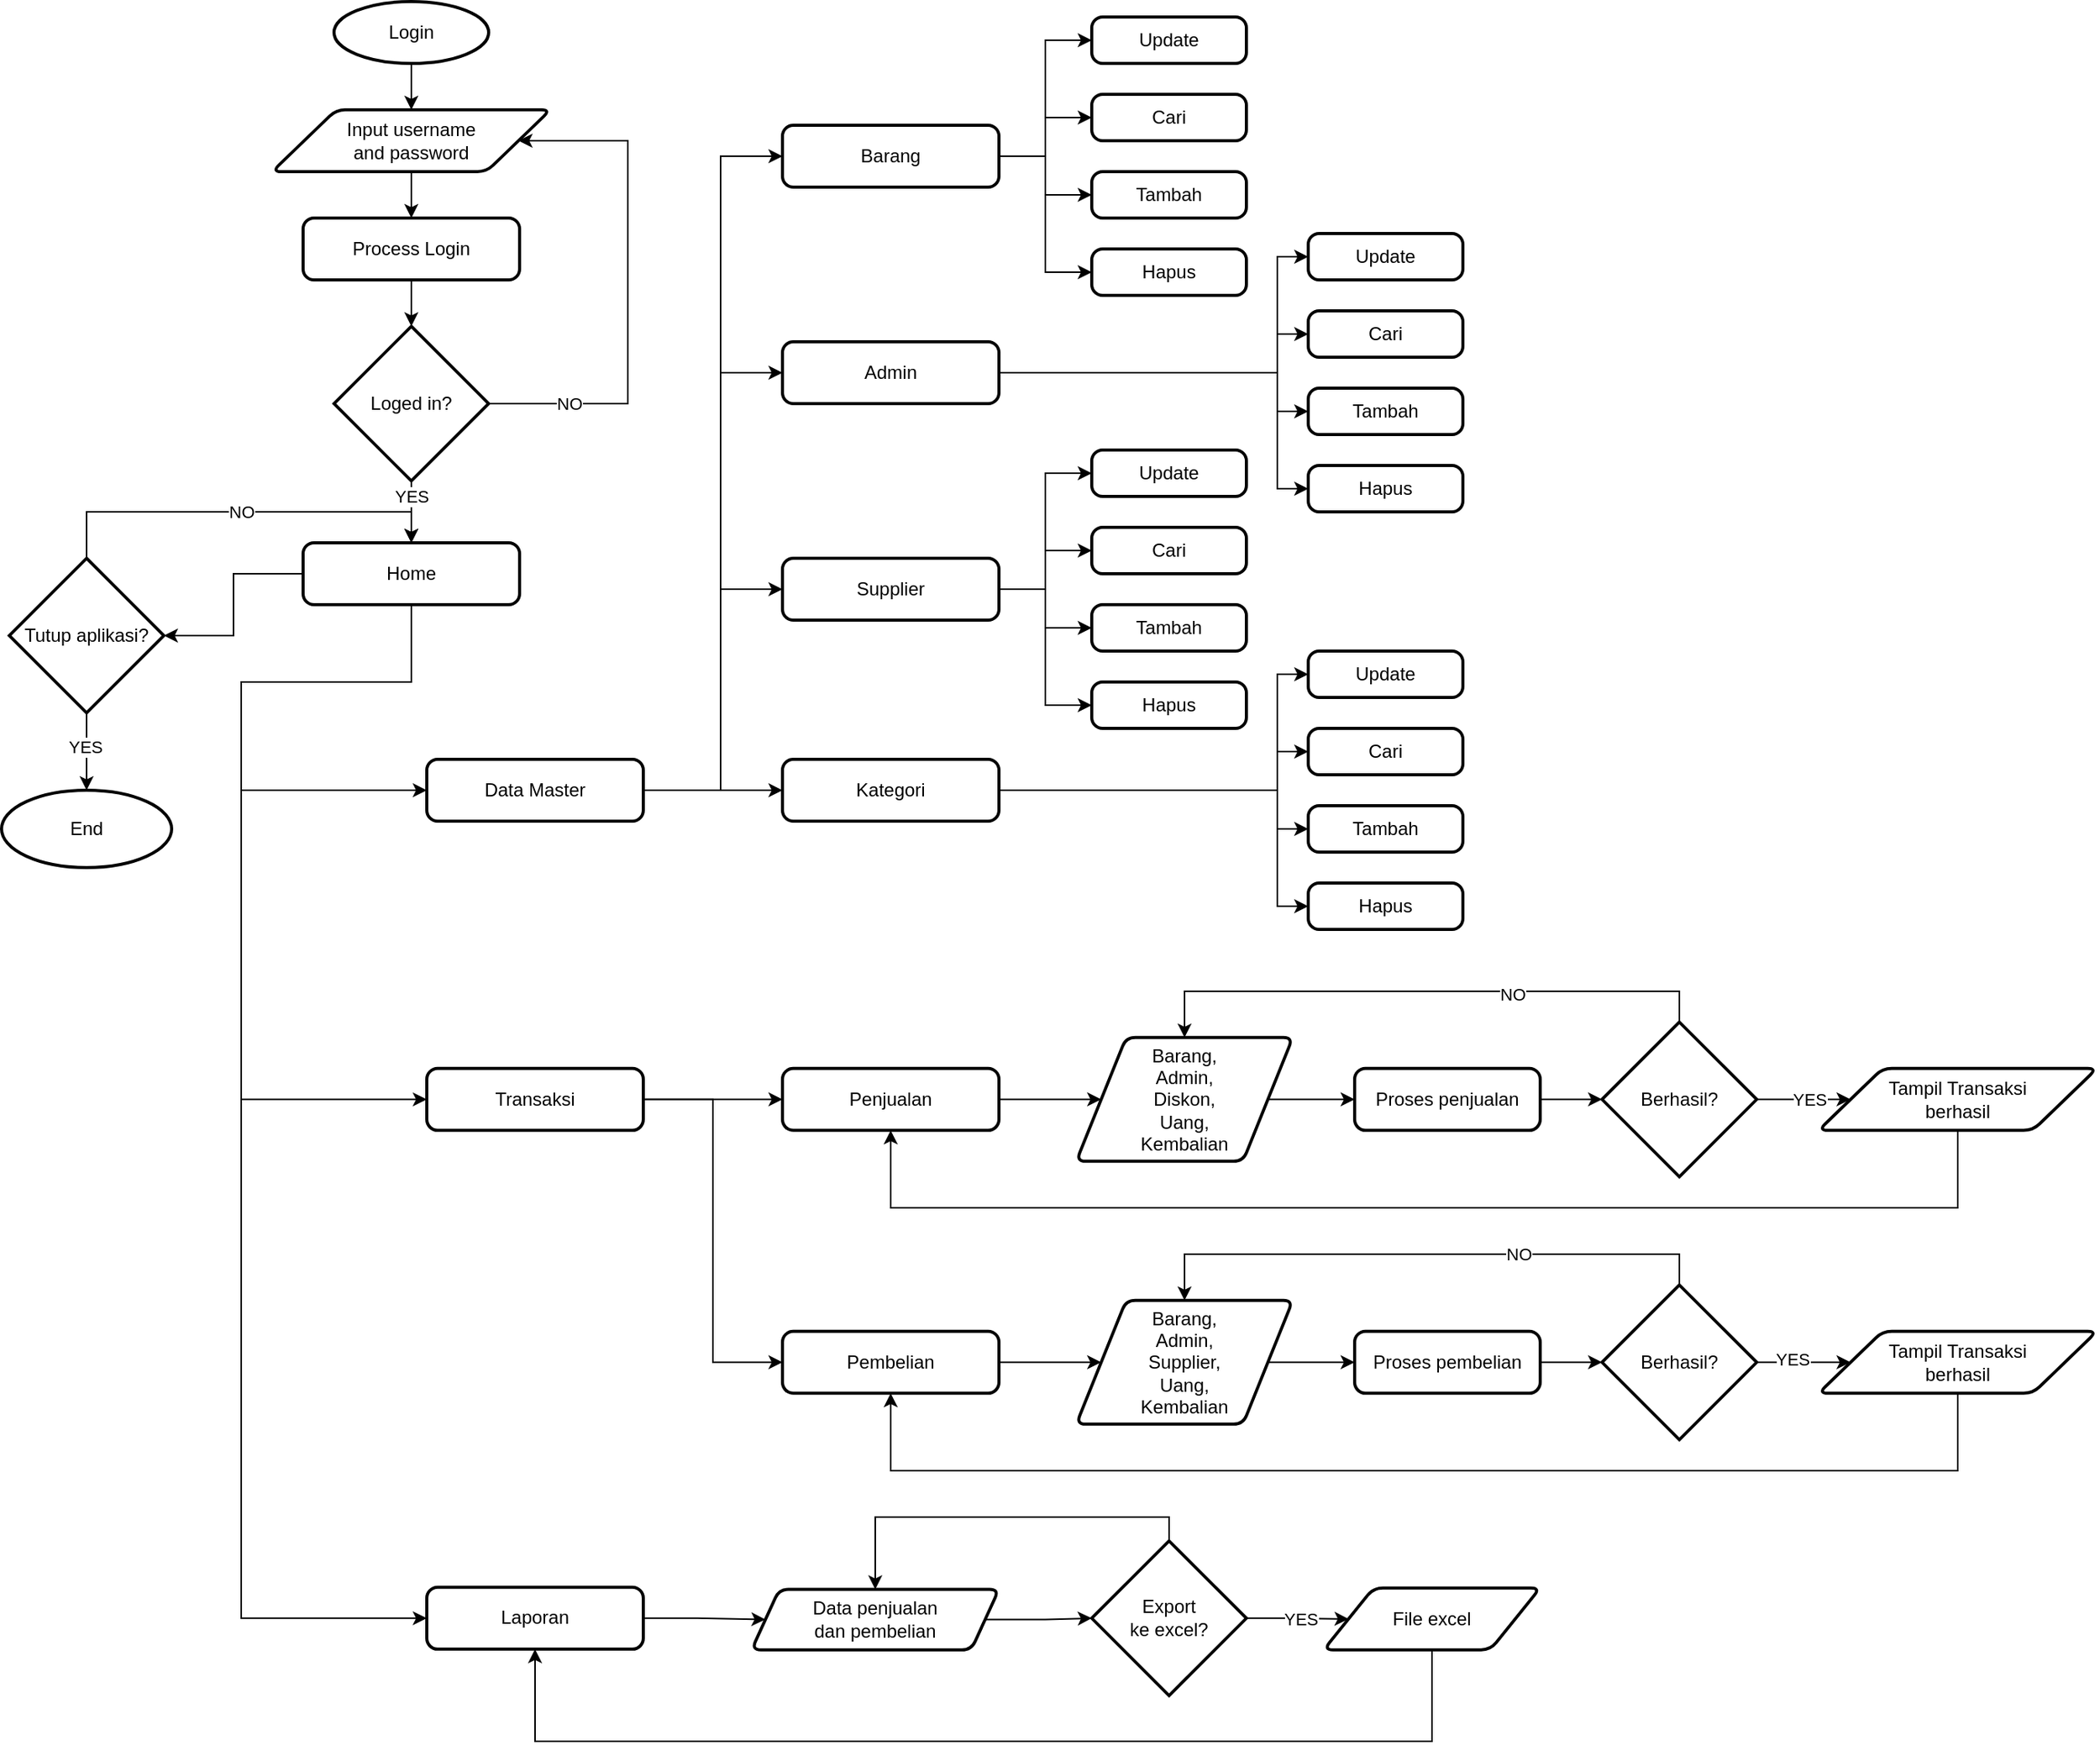 <mxfile version="22.1.5" type="device">
  <diagram id="C5RBs43oDa-KdzZeNtuy" name="Page-1">
    <mxGraphModel dx="2357" dy="2572" grid="1" gridSize="10" guides="1" tooltips="1" connect="1" arrows="1" fold="1" page="1" pageScale="1" pageWidth="827" pageHeight="1169" math="0" shadow="0">
      <root>
        <mxCell id="WIyWlLk6GJQsqaUBKTNV-0" />
        <mxCell id="WIyWlLk6GJQsqaUBKTNV-1" parent="WIyWlLk6GJQsqaUBKTNV-0" />
        <mxCell id="DdDS3Cy3GLkIC6dD06Kg-11" value="" style="edgeStyle=orthogonalEdgeStyle;rounded=0;orthogonalLoop=1;jettySize=auto;html=1;" edge="1" parent="WIyWlLk6GJQsqaUBKTNV-1" source="DdDS3Cy3GLkIC6dD06Kg-0" target="DdDS3Cy3GLkIC6dD06Kg-9">
          <mxGeometry relative="1" as="geometry" />
        </mxCell>
        <mxCell id="DdDS3Cy3GLkIC6dD06Kg-0" value="Login" style="strokeWidth=2;html=1;shape=mxgraph.flowchart.start_1;whiteSpace=wrap;" vertex="1" parent="WIyWlLk6GJQsqaUBKTNV-1">
          <mxGeometry x="290" y="-460" width="100" height="40" as="geometry" />
        </mxCell>
        <mxCell id="DdDS3Cy3GLkIC6dD06Kg-10" style="edgeStyle=orthogonalEdgeStyle;rounded=0;orthogonalLoop=1;jettySize=auto;html=1;" edge="1" parent="WIyWlLk6GJQsqaUBKTNV-1" source="DdDS3Cy3GLkIC6dD06Kg-1" target="DdDS3Cy3GLkIC6dD06Kg-9">
          <mxGeometry relative="1" as="geometry">
            <Array as="points">
              <mxPoint x="480" y="-200" />
              <mxPoint x="480" y="-370" />
            </Array>
          </mxGeometry>
        </mxCell>
        <mxCell id="DdDS3Cy3GLkIC6dD06Kg-14" value="NO" style="edgeLabel;html=1;align=center;verticalAlign=middle;resizable=0;points=[];" vertex="1" connectable="0" parent="DdDS3Cy3GLkIC6dD06Kg-10">
          <mxGeometry x="-0.688" relative="1" as="geometry">
            <mxPoint as="offset" />
          </mxGeometry>
        </mxCell>
        <mxCell id="DdDS3Cy3GLkIC6dD06Kg-16" value="" style="edgeStyle=orthogonalEdgeStyle;rounded=0;orthogonalLoop=1;jettySize=auto;html=1;" edge="1" parent="WIyWlLk6GJQsqaUBKTNV-1" source="DdDS3Cy3GLkIC6dD06Kg-1" target="DdDS3Cy3GLkIC6dD06Kg-15">
          <mxGeometry relative="1" as="geometry" />
        </mxCell>
        <mxCell id="DdDS3Cy3GLkIC6dD06Kg-17" value="YES" style="edgeLabel;html=1;align=center;verticalAlign=middle;resizable=0;points=[];" vertex="1" connectable="0" parent="DdDS3Cy3GLkIC6dD06Kg-16">
          <mxGeometry x="-0.738" y="-2" relative="1" as="geometry">
            <mxPoint x="2" y="5" as="offset" />
          </mxGeometry>
        </mxCell>
        <mxCell id="DdDS3Cy3GLkIC6dD06Kg-1" value="Loged in?" style="strokeWidth=2;html=1;shape=mxgraph.flowchart.decision;whiteSpace=wrap;" vertex="1" parent="WIyWlLk6GJQsqaUBKTNV-1">
          <mxGeometry x="290" y="-250" width="100" height="100" as="geometry" />
        </mxCell>
        <mxCell id="DdDS3Cy3GLkIC6dD06Kg-13" value="" style="edgeStyle=orthogonalEdgeStyle;rounded=0;orthogonalLoop=1;jettySize=auto;html=1;" edge="1" parent="WIyWlLk6GJQsqaUBKTNV-1" source="DdDS3Cy3GLkIC6dD06Kg-8" target="DdDS3Cy3GLkIC6dD06Kg-1">
          <mxGeometry relative="1" as="geometry" />
        </mxCell>
        <mxCell id="DdDS3Cy3GLkIC6dD06Kg-8" value="Process Login" style="rounded=1;whiteSpace=wrap;html=1;absoluteArcSize=1;arcSize=14;strokeWidth=2;" vertex="1" parent="WIyWlLk6GJQsqaUBKTNV-1">
          <mxGeometry x="270" y="-320" width="140" height="40" as="geometry" />
        </mxCell>
        <mxCell id="DdDS3Cy3GLkIC6dD06Kg-12" value="" style="edgeStyle=orthogonalEdgeStyle;rounded=0;orthogonalLoop=1;jettySize=auto;html=1;" edge="1" parent="WIyWlLk6GJQsqaUBKTNV-1" source="DdDS3Cy3GLkIC6dD06Kg-9" target="DdDS3Cy3GLkIC6dD06Kg-8">
          <mxGeometry relative="1" as="geometry" />
        </mxCell>
        <mxCell id="DdDS3Cy3GLkIC6dD06Kg-9" value="Input username &lt;br&gt;and password" style="shape=parallelogram;html=1;strokeWidth=2;perimeter=parallelogramPerimeter;whiteSpace=wrap;rounded=1;arcSize=12;size=0.23;" vertex="1" parent="WIyWlLk6GJQsqaUBKTNV-1">
          <mxGeometry x="250" y="-390" width="180" height="40" as="geometry" />
        </mxCell>
        <mxCell id="DdDS3Cy3GLkIC6dD06Kg-21" style="edgeStyle=orthogonalEdgeStyle;rounded=0;orthogonalLoop=1;jettySize=auto;html=1;entryX=0;entryY=0.5;entryDx=0;entryDy=0;" edge="1" parent="WIyWlLk6GJQsqaUBKTNV-1" source="DdDS3Cy3GLkIC6dD06Kg-15" target="DdDS3Cy3GLkIC6dD06Kg-18">
          <mxGeometry relative="1" as="geometry">
            <Array as="points">
              <mxPoint x="340" y="-20" />
              <mxPoint x="230" y="-20" />
              <mxPoint x="230" y="50" />
            </Array>
          </mxGeometry>
        </mxCell>
        <mxCell id="DdDS3Cy3GLkIC6dD06Kg-22" style="edgeStyle=orthogonalEdgeStyle;rounded=0;orthogonalLoop=1;jettySize=auto;html=1;entryX=0;entryY=0.5;entryDx=0;entryDy=0;" edge="1" parent="WIyWlLk6GJQsqaUBKTNV-1" source="DdDS3Cy3GLkIC6dD06Kg-15" target="DdDS3Cy3GLkIC6dD06Kg-19">
          <mxGeometry relative="1" as="geometry">
            <Array as="points">
              <mxPoint x="340" y="-20" />
              <mxPoint x="230" y="-20" />
              <mxPoint x="230" y="250" />
            </Array>
          </mxGeometry>
        </mxCell>
        <mxCell id="DdDS3Cy3GLkIC6dD06Kg-23" style="edgeStyle=orthogonalEdgeStyle;rounded=0;orthogonalLoop=1;jettySize=auto;html=1;entryX=0;entryY=0.5;entryDx=0;entryDy=0;" edge="1" parent="WIyWlLk6GJQsqaUBKTNV-1" source="DdDS3Cy3GLkIC6dD06Kg-15" target="DdDS3Cy3GLkIC6dD06Kg-20">
          <mxGeometry relative="1" as="geometry">
            <Array as="points">
              <mxPoint x="340" y="-20" />
              <mxPoint x="230" y="-20" />
              <mxPoint x="230" y="585" />
            </Array>
          </mxGeometry>
        </mxCell>
        <mxCell id="DdDS3Cy3GLkIC6dD06Kg-138" value="" style="edgeStyle=orthogonalEdgeStyle;rounded=0;orthogonalLoop=1;jettySize=auto;html=1;" edge="1" parent="WIyWlLk6GJQsqaUBKTNV-1" source="DdDS3Cy3GLkIC6dD06Kg-15" target="DdDS3Cy3GLkIC6dD06Kg-137">
          <mxGeometry relative="1" as="geometry" />
        </mxCell>
        <mxCell id="DdDS3Cy3GLkIC6dD06Kg-15" value="Home" style="rounded=1;whiteSpace=wrap;html=1;absoluteArcSize=1;arcSize=14;strokeWidth=2;" vertex="1" parent="WIyWlLk6GJQsqaUBKTNV-1">
          <mxGeometry x="270" y="-110" width="140" height="40" as="geometry" />
        </mxCell>
        <mxCell id="DdDS3Cy3GLkIC6dD06Kg-25" style="edgeStyle=orthogonalEdgeStyle;rounded=0;orthogonalLoop=1;jettySize=auto;html=1;entryX=0;entryY=0.5;entryDx=0;entryDy=0;" edge="1" parent="WIyWlLk6GJQsqaUBKTNV-1" source="DdDS3Cy3GLkIC6dD06Kg-18" target="DdDS3Cy3GLkIC6dD06Kg-24">
          <mxGeometry relative="1" as="geometry">
            <Array as="points">
              <mxPoint x="540" y="50" />
              <mxPoint x="540" y="-360" />
            </Array>
          </mxGeometry>
        </mxCell>
        <mxCell id="DdDS3Cy3GLkIC6dD06Kg-32" style="edgeStyle=orthogonalEdgeStyle;rounded=0;orthogonalLoop=1;jettySize=auto;html=1;entryX=0;entryY=0.5;entryDx=0;entryDy=0;" edge="1" parent="WIyWlLk6GJQsqaUBKTNV-1" source="DdDS3Cy3GLkIC6dD06Kg-18" target="DdDS3Cy3GLkIC6dD06Kg-28">
          <mxGeometry relative="1" as="geometry">
            <Array as="points">
              <mxPoint x="540" y="50" />
              <mxPoint x="540" y="50" />
            </Array>
          </mxGeometry>
        </mxCell>
        <mxCell id="DdDS3Cy3GLkIC6dD06Kg-34" style="edgeStyle=orthogonalEdgeStyle;rounded=0;orthogonalLoop=1;jettySize=auto;html=1;entryX=0;entryY=0.5;entryDx=0;entryDy=0;" edge="1" parent="WIyWlLk6GJQsqaUBKTNV-1" source="DdDS3Cy3GLkIC6dD06Kg-18" target="DdDS3Cy3GLkIC6dD06Kg-27">
          <mxGeometry relative="1" as="geometry">
            <Array as="points">
              <mxPoint x="540" y="50" />
              <mxPoint x="540" y="-80" />
            </Array>
          </mxGeometry>
        </mxCell>
        <mxCell id="DdDS3Cy3GLkIC6dD06Kg-35" style="edgeStyle=orthogonalEdgeStyle;rounded=0;orthogonalLoop=1;jettySize=auto;html=1;entryX=0;entryY=0.5;entryDx=0;entryDy=0;" edge="1" parent="WIyWlLk6GJQsqaUBKTNV-1" source="DdDS3Cy3GLkIC6dD06Kg-18" target="DdDS3Cy3GLkIC6dD06Kg-26">
          <mxGeometry relative="1" as="geometry">
            <Array as="points">
              <mxPoint x="540" y="50" />
              <mxPoint x="540" y="-220" />
            </Array>
          </mxGeometry>
        </mxCell>
        <mxCell id="DdDS3Cy3GLkIC6dD06Kg-18" value="Data Master" style="rounded=1;whiteSpace=wrap;html=1;absoluteArcSize=1;arcSize=14;strokeWidth=2;" vertex="1" parent="WIyWlLk6GJQsqaUBKTNV-1">
          <mxGeometry x="350" y="30" width="140" height="40" as="geometry" />
        </mxCell>
        <mxCell id="DdDS3Cy3GLkIC6dD06Kg-71" value="" style="edgeStyle=orthogonalEdgeStyle;rounded=0;orthogonalLoop=1;jettySize=auto;html=1;" edge="1" parent="WIyWlLk6GJQsqaUBKTNV-1" source="DdDS3Cy3GLkIC6dD06Kg-19" target="DdDS3Cy3GLkIC6dD06Kg-70">
          <mxGeometry relative="1" as="geometry" />
        </mxCell>
        <mxCell id="DdDS3Cy3GLkIC6dD06Kg-95" style="edgeStyle=orthogonalEdgeStyle;rounded=0;orthogonalLoop=1;jettySize=auto;html=1;entryX=0;entryY=0.5;entryDx=0;entryDy=0;" edge="1" parent="WIyWlLk6GJQsqaUBKTNV-1" source="DdDS3Cy3GLkIC6dD06Kg-19" target="DdDS3Cy3GLkIC6dD06Kg-73">
          <mxGeometry relative="1" as="geometry" />
        </mxCell>
        <mxCell id="DdDS3Cy3GLkIC6dD06Kg-19" value="Transaksi" style="rounded=1;whiteSpace=wrap;html=1;absoluteArcSize=1;arcSize=14;strokeWidth=2;" vertex="1" parent="WIyWlLk6GJQsqaUBKTNV-1">
          <mxGeometry x="350" y="229.93" width="140" height="40" as="geometry" />
        </mxCell>
        <mxCell id="DdDS3Cy3GLkIC6dD06Kg-20" value="Laporan" style="rounded=1;whiteSpace=wrap;html=1;absoluteArcSize=1;arcSize=14;strokeWidth=2;" vertex="1" parent="WIyWlLk6GJQsqaUBKTNV-1">
          <mxGeometry x="350" y="565.43" width="140" height="40" as="geometry" />
        </mxCell>
        <mxCell id="DdDS3Cy3GLkIC6dD06Kg-41" style="edgeStyle=orthogonalEdgeStyle;rounded=0;orthogonalLoop=1;jettySize=auto;html=1;entryX=0;entryY=0.5;entryDx=0;entryDy=0;" edge="1" parent="WIyWlLk6GJQsqaUBKTNV-1" source="DdDS3Cy3GLkIC6dD06Kg-24" target="DdDS3Cy3GLkIC6dD06Kg-36">
          <mxGeometry relative="1" as="geometry" />
        </mxCell>
        <mxCell id="DdDS3Cy3GLkIC6dD06Kg-42" style="edgeStyle=orthogonalEdgeStyle;rounded=0;orthogonalLoop=1;jettySize=auto;html=1;entryX=0;entryY=0.5;entryDx=0;entryDy=0;" edge="1" parent="WIyWlLk6GJQsqaUBKTNV-1" source="DdDS3Cy3GLkIC6dD06Kg-24" target="DdDS3Cy3GLkIC6dD06Kg-38">
          <mxGeometry relative="1" as="geometry" />
        </mxCell>
        <mxCell id="DdDS3Cy3GLkIC6dD06Kg-43" style="edgeStyle=orthogonalEdgeStyle;rounded=0;orthogonalLoop=1;jettySize=auto;html=1;" edge="1" parent="WIyWlLk6GJQsqaUBKTNV-1" source="DdDS3Cy3GLkIC6dD06Kg-24" target="DdDS3Cy3GLkIC6dD06Kg-39">
          <mxGeometry relative="1" as="geometry" />
        </mxCell>
        <mxCell id="DdDS3Cy3GLkIC6dD06Kg-44" style="edgeStyle=orthogonalEdgeStyle;rounded=0;orthogonalLoop=1;jettySize=auto;html=1;entryX=0;entryY=0.5;entryDx=0;entryDy=0;" edge="1" parent="WIyWlLk6GJQsqaUBKTNV-1" source="DdDS3Cy3GLkIC6dD06Kg-24" target="DdDS3Cy3GLkIC6dD06Kg-40">
          <mxGeometry relative="1" as="geometry" />
        </mxCell>
        <mxCell id="DdDS3Cy3GLkIC6dD06Kg-24" value="Barang" style="rounded=1;whiteSpace=wrap;html=1;absoluteArcSize=1;arcSize=14;strokeWidth=2;" vertex="1" parent="WIyWlLk6GJQsqaUBKTNV-1">
          <mxGeometry x="580" y="-380" width="140" height="40" as="geometry" />
        </mxCell>
        <mxCell id="DdDS3Cy3GLkIC6dD06Kg-49" style="edgeStyle=orthogonalEdgeStyle;rounded=0;orthogonalLoop=1;jettySize=auto;html=1;entryX=0;entryY=0.5;entryDx=0;entryDy=0;" edge="1" parent="WIyWlLk6GJQsqaUBKTNV-1" source="DdDS3Cy3GLkIC6dD06Kg-26" target="DdDS3Cy3GLkIC6dD06Kg-45">
          <mxGeometry relative="1" as="geometry">
            <Array as="points">
              <mxPoint x="900" y="-220" />
              <mxPoint x="900" y="-295" />
            </Array>
          </mxGeometry>
        </mxCell>
        <mxCell id="DdDS3Cy3GLkIC6dD06Kg-50" style="edgeStyle=orthogonalEdgeStyle;rounded=0;orthogonalLoop=1;jettySize=auto;html=1;entryX=0;entryY=0.5;entryDx=0;entryDy=0;" edge="1" parent="WIyWlLk6GJQsqaUBKTNV-1" source="DdDS3Cy3GLkIC6dD06Kg-26" target="DdDS3Cy3GLkIC6dD06Kg-46">
          <mxGeometry relative="1" as="geometry">
            <Array as="points">
              <mxPoint x="900" y="-220" />
              <mxPoint x="900" y="-245" />
            </Array>
          </mxGeometry>
        </mxCell>
        <mxCell id="DdDS3Cy3GLkIC6dD06Kg-51" style="edgeStyle=orthogonalEdgeStyle;rounded=0;orthogonalLoop=1;jettySize=auto;html=1;" edge="1" parent="WIyWlLk6GJQsqaUBKTNV-1" source="DdDS3Cy3GLkIC6dD06Kg-26" target="DdDS3Cy3GLkIC6dD06Kg-47">
          <mxGeometry relative="1" as="geometry">
            <Array as="points">
              <mxPoint x="900" y="-220" />
              <mxPoint x="900" y="-195" />
            </Array>
          </mxGeometry>
        </mxCell>
        <mxCell id="DdDS3Cy3GLkIC6dD06Kg-52" style="edgeStyle=orthogonalEdgeStyle;rounded=0;orthogonalLoop=1;jettySize=auto;html=1;entryX=0;entryY=0.5;entryDx=0;entryDy=0;" edge="1" parent="WIyWlLk6GJQsqaUBKTNV-1" source="DdDS3Cy3GLkIC6dD06Kg-26" target="DdDS3Cy3GLkIC6dD06Kg-48">
          <mxGeometry relative="1" as="geometry">
            <Array as="points">
              <mxPoint x="900" y="-220" />
              <mxPoint x="900" y="-145" />
            </Array>
          </mxGeometry>
        </mxCell>
        <mxCell id="DdDS3Cy3GLkIC6dD06Kg-26" value="Admin" style="rounded=1;whiteSpace=wrap;html=1;absoluteArcSize=1;arcSize=14;strokeWidth=2;" vertex="1" parent="WIyWlLk6GJQsqaUBKTNV-1">
          <mxGeometry x="580" y="-240" width="140" height="40" as="geometry" />
        </mxCell>
        <mxCell id="DdDS3Cy3GLkIC6dD06Kg-66" style="edgeStyle=orthogonalEdgeStyle;rounded=0;orthogonalLoop=1;jettySize=auto;html=1;entryX=0;entryY=0.5;entryDx=0;entryDy=0;" edge="1" parent="WIyWlLk6GJQsqaUBKTNV-1" source="DdDS3Cy3GLkIC6dD06Kg-28" target="DdDS3Cy3GLkIC6dD06Kg-61">
          <mxGeometry relative="1" as="geometry">
            <Array as="points">
              <mxPoint x="900" y="50" />
              <mxPoint x="900" y="-25" />
            </Array>
          </mxGeometry>
        </mxCell>
        <mxCell id="DdDS3Cy3GLkIC6dD06Kg-67" style="edgeStyle=orthogonalEdgeStyle;rounded=0;orthogonalLoop=1;jettySize=auto;html=1;entryX=0;entryY=0.5;entryDx=0;entryDy=0;" edge="1" parent="WIyWlLk6GJQsqaUBKTNV-1" source="DdDS3Cy3GLkIC6dD06Kg-28" target="DdDS3Cy3GLkIC6dD06Kg-62">
          <mxGeometry relative="1" as="geometry">
            <Array as="points">
              <mxPoint x="900" y="50" />
              <mxPoint x="900" y="25" />
            </Array>
          </mxGeometry>
        </mxCell>
        <mxCell id="DdDS3Cy3GLkIC6dD06Kg-68" style="edgeStyle=orthogonalEdgeStyle;rounded=0;orthogonalLoop=1;jettySize=auto;html=1;" edge="1" parent="WIyWlLk6GJQsqaUBKTNV-1" source="DdDS3Cy3GLkIC6dD06Kg-28" target="DdDS3Cy3GLkIC6dD06Kg-63">
          <mxGeometry relative="1" as="geometry">
            <Array as="points">
              <mxPoint x="900" y="50" />
              <mxPoint x="900" y="75" />
            </Array>
          </mxGeometry>
        </mxCell>
        <mxCell id="DdDS3Cy3GLkIC6dD06Kg-69" style="edgeStyle=orthogonalEdgeStyle;rounded=0;orthogonalLoop=1;jettySize=auto;html=1;entryX=0;entryY=0.5;entryDx=0;entryDy=0;" edge="1" parent="WIyWlLk6GJQsqaUBKTNV-1" source="DdDS3Cy3GLkIC6dD06Kg-28" target="DdDS3Cy3GLkIC6dD06Kg-64">
          <mxGeometry relative="1" as="geometry">
            <Array as="points">
              <mxPoint x="900" y="50" />
              <mxPoint x="900" y="125" />
            </Array>
          </mxGeometry>
        </mxCell>
        <mxCell id="DdDS3Cy3GLkIC6dD06Kg-28" value="Kategori" style="rounded=1;whiteSpace=wrap;html=1;absoluteArcSize=1;arcSize=14;strokeWidth=2;" vertex="1" parent="WIyWlLk6GJQsqaUBKTNV-1">
          <mxGeometry x="580" y="30" width="140" height="40" as="geometry" />
        </mxCell>
        <mxCell id="DdDS3Cy3GLkIC6dD06Kg-57" style="edgeStyle=orthogonalEdgeStyle;rounded=0;orthogonalLoop=1;jettySize=auto;html=1;entryX=0;entryY=0.5;entryDx=0;entryDy=0;" edge="1" parent="WIyWlLk6GJQsqaUBKTNV-1" source="DdDS3Cy3GLkIC6dD06Kg-27" target="DdDS3Cy3GLkIC6dD06Kg-53">
          <mxGeometry relative="1" as="geometry" />
        </mxCell>
        <mxCell id="DdDS3Cy3GLkIC6dD06Kg-58" style="edgeStyle=orthogonalEdgeStyle;rounded=0;orthogonalLoop=1;jettySize=auto;html=1;" edge="1" parent="WIyWlLk6GJQsqaUBKTNV-1" source="DdDS3Cy3GLkIC6dD06Kg-27" target="DdDS3Cy3GLkIC6dD06Kg-54">
          <mxGeometry relative="1" as="geometry" />
        </mxCell>
        <mxCell id="DdDS3Cy3GLkIC6dD06Kg-59" style="edgeStyle=orthogonalEdgeStyle;rounded=0;orthogonalLoop=1;jettySize=auto;html=1;entryX=0;entryY=0.5;entryDx=0;entryDy=0;" edge="1" parent="WIyWlLk6GJQsqaUBKTNV-1" source="DdDS3Cy3GLkIC6dD06Kg-27" target="DdDS3Cy3GLkIC6dD06Kg-55">
          <mxGeometry relative="1" as="geometry" />
        </mxCell>
        <mxCell id="DdDS3Cy3GLkIC6dD06Kg-60" style="edgeStyle=orthogonalEdgeStyle;rounded=0;orthogonalLoop=1;jettySize=auto;html=1;entryX=0;entryY=0.5;entryDx=0;entryDy=0;" edge="1" parent="WIyWlLk6GJQsqaUBKTNV-1" source="DdDS3Cy3GLkIC6dD06Kg-27" target="DdDS3Cy3GLkIC6dD06Kg-56">
          <mxGeometry relative="1" as="geometry" />
        </mxCell>
        <mxCell id="DdDS3Cy3GLkIC6dD06Kg-27" value="Supplier" style="rounded=1;whiteSpace=wrap;html=1;absoluteArcSize=1;arcSize=14;strokeWidth=2;" vertex="1" parent="WIyWlLk6GJQsqaUBKTNV-1">
          <mxGeometry x="580" y="-100" width="140" height="40" as="geometry" />
        </mxCell>
        <mxCell id="DdDS3Cy3GLkIC6dD06Kg-36" value="Update" style="rounded=1;whiteSpace=wrap;html=1;absoluteArcSize=1;arcSize=14;strokeWidth=2;" vertex="1" parent="WIyWlLk6GJQsqaUBKTNV-1">
          <mxGeometry x="780" y="-450" width="100" height="30" as="geometry" />
        </mxCell>
        <mxCell id="DdDS3Cy3GLkIC6dD06Kg-38" value="Cari" style="rounded=1;whiteSpace=wrap;html=1;absoluteArcSize=1;arcSize=14;strokeWidth=2;" vertex="1" parent="WIyWlLk6GJQsqaUBKTNV-1">
          <mxGeometry x="780" y="-400" width="100" height="30" as="geometry" />
        </mxCell>
        <mxCell id="DdDS3Cy3GLkIC6dD06Kg-39" value="&lt;span style=&quot;font-weight: normal;&quot;&gt;Tambah&lt;/span&gt;" style="rounded=1;whiteSpace=wrap;html=1;absoluteArcSize=1;arcSize=14;strokeWidth=2;fontStyle=1" vertex="1" parent="WIyWlLk6GJQsqaUBKTNV-1">
          <mxGeometry x="780" y="-350" width="100" height="30" as="geometry" />
        </mxCell>
        <mxCell id="DdDS3Cy3GLkIC6dD06Kg-40" value="&lt;span style=&quot;font-weight: normal;&quot;&gt;Hapus&lt;/span&gt;" style="rounded=1;whiteSpace=wrap;html=1;absoluteArcSize=1;arcSize=14;strokeWidth=2;fontStyle=1" vertex="1" parent="WIyWlLk6GJQsqaUBKTNV-1">
          <mxGeometry x="780" y="-300" width="100" height="30" as="geometry" />
        </mxCell>
        <mxCell id="DdDS3Cy3GLkIC6dD06Kg-45" value="Update" style="rounded=1;whiteSpace=wrap;html=1;absoluteArcSize=1;arcSize=14;strokeWidth=2;" vertex="1" parent="WIyWlLk6GJQsqaUBKTNV-1">
          <mxGeometry x="920" y="-310" width="100" height="30" as="geometry" />
        </mxCell>
        <mxCell id="DdDS3Cy3GLkIC6dD06Kg-46" value="Cari" style="rounded=1;whiteSpace=wrap;html=1;absoluteArcSize=1;arcSize=14;strokeWidth=2;" vertex="1" parent="WIyWlLk6GJQsqaUBKTNV-1">
          <mxGeometry x="920" y="-260" width="100" height="30" as="geometry" />
        </mxCell>
        <mxCell id="DdDS3Cy3GLkIC6dD06Kg-47" value="&lt;span style=&quot;font-weight: normal;&quot;&gt;Tambah&lt;/span&gt;" style="rounded=1;whiteSpace=wrap;html=1;absoluteArcSize=1;arcSize=14;strokeWidth=2;fontStyle=1" vertex="1" parent="WIyWlLk6GJQsqaUBKTNV-1">
          <mxGeometry x="920" y="-210" width="100" height="30" as="geometry" />
        </mxCell>
        <mxCell id="DdDS3Cy3GLkIC6dD06Kg-48" value="&lt;span style=&quot;font-weight: normal;&quot;&gt;Hapus&lt;/span&gt;" style="rounded=1;whiteSpace=wrap;html=1;absoluteArcSize=1;arcSize=14;strokeWidth=2;fontStyle=1" vertex="1" parent="WIyWlLk6GJQsqaUBKTNV-1">
          <mxGeometry x="920" y="-160" width="100" height="30" as="geometry" />
        </mxCell>
        <mxCell id="DdDS3Cy3GLkIC6dD06Kg-53" value="Update" style="rounded=1;whiteSpace=wrap;html=1;absoluteArcSize=1;arcSize=14;strokeWidth=2;" vertex="1" parent="WIyWlLk6GJQsqaUBKTNV-1">
          <mxGeometry x="780" y="-170" width="100" height="30" as="geometry" />
        </mxCell>
        <mxCell id="DdDS3Cy3GLkIC6dD06Kg-54" value="Cari" style="rounded=1;whiteSpace=wrap;html=1;absoluteArcSize=1;arcSize=14;strokeWidth=2;" vertex="1" parent="WIyWlLk6GJQsqaUBKTNV-1">
          <mxGeometry x="780" y="-120" width="100" height="30" as="geometry" />
        </mxCell>
        <mxCell id="DdDS3Cy3GLkIC6dD06Kg-55" value="&lt;span style=&quot;font-weight: normal;&quot;&gt;Tambah&lt;/span&gt;" style="rounded=1;whiteSpace=wrap;html=1;absoluteArcSize=1;arcSize=14;strokeWidth=2;fontStyle=1" vertex="1" parent="WIyWlLk6GJQsqaUBKTNV-1">
          <mxGeometry x="780" y="-70" width="100" height="30" as="geometry" />
        </mxCell>
        <mxCell id="DdDS3Cy3GLkIC6dD06Kg-56" value="&lt;span style=&quot;font-weight: normal;&quot;&gt;Hapus&lt;/span&gt;" style="rounded=1;whiteSpace=wrap;html=1;absoluteArcSize=1;arcSize=14;strokeWidth=2;fontStyle=1" vertex="1" parent="WIyWlLk6GJQsqaUBKTNV-1">
          <mxGeometry x="780" y="-20" width="100" height="30" as="geometry" />
        </mxCell>
        <mxCell id="DdDS3Cy3GLkIC6dD06Kg-61" value="Update" style="rounded=1;whiteSpace=wrap;html=1;absoluteArcSize=1;arcSize=14;strokeWidth=2;" vertex="1" parent="WIyWlLk6GJQsqaUBKTNV-1">
          <mxGeometry x="920" y="-40" width="100" height="30" as="geometry" />
        </mxCell>
        <mxCell id="DdDS3Cy3GLkIC6dD06Kg-62" value="Cari" style="rounded=1;whiteSpace=wrap;html=1;absoluteArcSize=1;arcSize=14;strokeWidth=2;" vertex="1" parent="WIyWlLk6GJQsqaUBKTNV-1">
          <mxGeometry x="920" y="10" width="100" height="30" as="geometry" />
        </mxCell>
        <mxCell id="DdDS3Cy3GLkIC6dD06Kg-63" value="&lt;span style=&quot;font-weight: normal;&quot;&gt;Tambah&lt;/span&gt;" style="rounded=1;whiteSpace=wrap;html=1;absoluteArcSize=1;arcSize=14;strokeWidth=2;fontStyle=1" vertex="1" parent="WIyWlLk6GJQsqaUBKTNV-1">
          <mxGeometry x="920" y="60" width="100" height="30" as="geometry" />
        </mxCell>
        <mxCell id="DdDS3Cy3GLkIC6dD06Kg-64" value="&lt;span style=&quot;font-weight: normal;&quot;&gt;Hapus&lt;/span&gt;" style="rounded=1;whiteSpace=wrap;html=1;absoluteArcSize=1;arcSize=14;strokeWidth=2;fontStyle=1" vertex="1" parent="WIyWlLk6GJQsqaUBKTNV-1">
          <mxGeometry x="920" y="110" width="100" height="30" as="geometry" />
        </mxCell>
        <mxCell id="DdDS3Cy3GLkIC6dD06Kg-77" style="edgeStyle=orthogonalEdgeStyle;rounded=0;orthogonalLoop=1;jettySize=auto;html=1;" edge="1" parent="WIyWlLk6GJQsqaUBKTNV-1" source="DdDS3Cy3GLkIC6dD06Kg-70" target="DdDS3Cy3GLkIC6dD06Kg-79">
          <mxGeometry relative="1" as="geometry">
            <mxPoint x="800.0" y="249.93" as="targetPoint" />
          </mxGeometry>
        </mxCell>
        <mxCell id="DdDS3Cy3GLkIC6dD06Kg-70" value="Penjualan" style="rounded=1;whiteSpace=wrap;html=1;absoluteArcSize=1;arcSize=14;strokeWidth=2;" vertex="1" parent="WIyWlLk6GJQsqaUBKTNV-1">
          <mxGeometry x="580" y="229.93" width="140" height="40" as="geometry" />
        </mxCell>
        <mxCell id="DdDS3Cy3GLkIC6dD06Kg-120" value="" style="edgeStyle=orthogonalEdgeStyle;rounded=0;orthogonalLoop=1;jettySize=auto;html=1;" edge="1" parent="WIyWlLk6GJQsqaUBKTNV-1" source="DdDS3Cy3GLkIC6dD06Kg-73" target="DdDS3Cy3GLkIC6dD06Kg-116">
          <mxGeometry relative="1" as="geometry" />
        </mxCell>
        <mxCell id="DdDS3Cy3GLkIC6dD06Kg-73" value="Pembelian" style="rounded=1;whiteSpace=wrap;html=1;absoluteArcSize=1;arcSize=14;strokeWidth=2;" vertex="1" parent="WIyWlLk6GJQsqaUBKTNV-1">
          <mxGeometry x="580" y="399.93" width="140" height="40" as="geometry" />
        </mxCell>
        <mxCell id="DdDS3Cy3GLkIC6dD06Kg-81" value="" style="edgeStyle=orthogonalEdgeStyle;rounded=0;orthogonalLoop=1;jettySize=auto;html=1;" edge="1" parent="WIyWlLk6GJQsqaUBKTNV-1" source="DdDS3Cy3GLkIC6dD06Kg-79" target="DdDS3Cy3GLkIC6dD06Kg-80">
          <mxGeometry relative="1" as="geometry" />
        </mxCell>
        <mxCell id="DdDS3Cy3GLkIC6dD06Kg-79" value="Barang,&lt;br&gt;Admin,&lt;br&gt;Diskon,&lt;br&gt;Uang,&lt;br&gt;Kembalian" style="shape=parallelogram;html=1;strokeWidth=2;perimeter=parallelogramPerimeter;whiteSpace=wrap;rounded=1;arcSize=12;size=0.23;" vertex="1" parent="WIyWlLk6GJQsqaUBKTNV-1">
          <mxGeometry x="770" y="209.93" width="140" height="80" as="geometry" />
        </mxCell>
        <mxCell id="DdDS3Cy3GLkIC6dD06Kg-83" value="" style="edgeStyle=orthogonalEdgeStyle;rounded=0;orthogonalLoop=1;jettySize=auto;html=1;" edge="1" parent="WIyWlLk6GJQsqaUBKTNV-1" source="DdDS3Cy3GLkIC6dD06Kg-80" target="DdDS3Cy3GLkIC6dD06Kg-82">
          <mxGeometry relative="1" as="geometry" />
        </mxCell>
        <mxCell id="DdDS3Cy3GLkIC6dD06Kg-80" value="Proses penjualan" style="rounded=1;whiteSpace=wrap;html=1;absoluteArcSize=1;arcSize=14;strokeWidth=2;" vertex="1" parent="WIyWlLk6GJQsqaUBKTNV-1">
          <mxGeometry x="950" y="229.93" width="120" height="40" as="geometry" />
        </mxCell>
        <mxCell id="DdDS3Cy3GLkIC6dD06Kg-86" style="edgeStyle=orthogonalEdgeStyle;rounded=0;orthogonalLoop=1;jettySize=auto;html=1;" edge="1" parent="WIyWlLk6GJQsqaUBKTNV-1" source="DdDS3Cy3GLkIC6dD06Kg-82" target="DdDS3Cy3GLkIC6dD06Kg-92">
          <mxGeometry relative="1" as="geometry">
            <Array as="points">
              <mxPoint x="1200" y="242.93" />
              <mxPoint x="1200" y="242.93" />
            </Array>
          </mxGeometry>
        </mxCell>
        <mxCell id="DdDS3Cy3GLkIC6dD06Kg-90" value="YES" style="edgeLabel;html=1;align=center;verticalAlign=middle;resizable=0;points=[];" vertex="1" connectable="0" parent="DdDS3Cy3GLkIC6dD06Kg-86">
          <mxGeometry x="-0.377" y="1" relative="1" as="geometry">
            <mxPoint x="15" y="1" as="offset" />
          </mxGeometry>
        </mxCell>
        <mxCell id="DdDS3Cy3GLkIC6dD06Kg-87" style="edgeStyle=orthogonalEdgeStyle;rounded=0;orthogonalLoop=1;jettySize=auto;html=1;entryX=0.5;entryY=0;entryDx=0;entryDy=0;" edge="1" parent="WIyWlLk6GJQsqaUBKTNV-1" source="DdDS3Cy3GLkIC6dD06Kg-82" target="DdDS3Cy3GLkIC6dD06Kg-79">
          <mxGeometry relative="1" as="geometry">
            <Array as="points">
              <mxPoint x="1160" y="179.93" />
              <mxPoint x="840" y="179.93" />
            </Array>
          </mxGeometry>
        </mxCell>
        <mxCell id="DdDS3Cy3GLkIC6dD06Kg-89" value="NO" style="edgeLabel;html=1;align=center;verticalAlign=middle;resizable=0;points=[];" vertex="1" connectable="0" parent="DdDS3Cy3GLkIC6dD06Kg-87">
          <mxGeometry x="-0.308" y="2" relative="1" as="geometry">
            <mxPoint as="offset" />
          </mxGeometry>
        </mxCell>
        <mxCell id="DdDS3Cy3GLkIC6dD06Kg-82" value="Berhasil?" style="strokeWidth=2;html=1;shape=mxgraph.flowchart.decision;whiteSpace=wrap;" vertex="1" parent="WIyWlLk6GJQsqaUBKTNV-1">
          <mxGeometry x="1110" y="199.93" width="100" height="100" as="geometry" />
        </mxCell>
        <mxCell id="DdDS3Cy3GLkIC6dD06Kg-94" style="edgeStyle=orthogonalEdgeStyle;rounded=0;orthogonalLoop=1;jettySize=auto;html=1;entryX=0.5;entryY=1;entryDx=0;entryDy=0;" edge="1" parent="WIyWlLk6GJQsqaUBKTNV-1" source="DdDS3Cy3GLkIC6dD06Kg-92" target="DdDS3Cy3GLkIC6dD06Kg-70">
          <mxGeometry relative="1" as="geometry">
            <Array as="points">
              <mxPoint x="1340" y="320" />
              <mxPoint x="650" y="320" />
            </Array>
          </mxGeometry>
        </mxCell>
        <mxCell id="DdDS3Cy3GLkIC6dD06Kg-92" value="Tampil Transaksi &lt;br&gt;berhasil" style="shape=parallelogram;html=1;strokeWidth=2;perimeter=parallelogramPerimeter;whiteSpace=wrap;rounded=1;arcSize=12;size=0.23;" vertex="1" parent="WIyWlLk6GJQsqaUBKTNV-1">
          <mxGeometry x="1250" y="229.93" width="180" height="40" as="geometry" />
        </mxCell>
        <mxCell id="DdDS3Cy3GLkIC6dD06Kg-121" value="" style="edgeStyle=orthogonalEdgeStyle;rounded=0;orthogonalLoop=1;jettySize=auto;html=1;" edge="1" parent="WIyWlLk6GJQsqaUBKTNV-1" source="DdDS3Cy3GLkIC6dD06Kg-116" target="DdDS3Cy3GLkIC6dD06Kg-117">
          <mxGeometry relative="1" as="geometry" />
        </mxCell>
        <mxCell id="DdDS3Cy3GLkIC6dD06Kg-116" value="Barang,&lt;br&gt;Admin,&lt;br&gt;Supplier,&lt;br&gt;Uang,&lt;br&gt;Kembalian" style="shape=parallelogram;html=1;strokeWidth=2;perimeter=parallelogramPerimeter;whiteSpace=wrap;rounded=1;arcSize=12;size=0.23;" vertex="1" parent="WIyWlLk6GJQsqaUBKTNV-1">
          <mxGeometry x="770" y="379.93" width="140" height="80" as="geometry" />
        </mxCell>
        <mxCell id="DdDS3Cy3GLkIC6dD06Kg-122" value="" style="edgeStyle=orthogonalEdgeStyle;rounded=0;orthogonalLoop=1;jettySize=auto;html=1;" edge="1" parent="WIyWlLk6GJQsqaUBKTNV-1" source="DdDS3Cy3GLkIC6dD06Kg-117" target="DdDS3Cy3GLkIC6dD06Kg-118">
          <mxGeometry relative="1" as="geometry" />
        </mxCell>
        <mxCell id="DdDS3Cy3GLkIC6dD06Kg-117" value="Proses pembelian" style="rounded=1;whiteSpace=wrap;html=1;absoluteArcSize=1;arcSize=14;strokeWidth=2;" vertex="1" parent="WIyWlLk6GJQsqaUBKTNV-1">
          <mxGeometry x="950" y="399.93" width="120" height="40" as="geometry" />
        </mxCell>
        <mxCell id="DdDS3Cy3GLkIC6dD06Kg-123" value="" style="edgeStyle=orthogonalEdgeStyle;rounded=0;orthogonalLoop=1;jettySize=auto;html=1;" edge="1" parent="WIyWlLk6GJQsqaUBKTNV-1" source="DdDS3Cy3GLkIC6dD06Kg-118" target="DdDS3Cy3GLkIC6dD06Kg-119">
          <mxGeometry relative="1" as="geometry" />
        </mxCell>
        <mxCell id="DdDS3Cy3GLkIC6dD06Kg-155" value="YES" style="edgeLabel;html=1;align=center;verticalAlign=middle;resizable=0;points=[];" vertex="1" connectable="0" parent="DdDS3Cy3GLkIC6dD06Kg-123">
          <mxGeometry x="-0.24" y="2" relative="1" as="geometry">
            <mxPoint as="offset" />
          </mxGeometry>
        </mxCell>
        <mxCell id="DdDS3Cy3GLkIC6dD06Kg-125" style="edgeStyle=orthogonalEdgeStyle;rounded=0;orthogonalLoop=1;jettySize=auto;html=1;entryX=0.5;entryY=0;entryDx=0;entryDy=0;" edge="1" parent="WIyWlLk6GJQsqaUBKTNV-1" source="DdDS3Cy3GLkIC6dD06Kg-118" target="DdDS3Cy3GLkIC6dD06Kg-116">
          <mxGeometry relative="1" as="geometry">
            <Array as="points">
              <mxPoint x="1160" y="349.93" />
              <mxPoint x="840" y="349.93" />
            </Array>
          </mxGeometry>
        </mxCell>
        <mxCell id="DdDS3Cy3GLkIC6dD06Kg-156" value="NO" style="edgeLabel;html=1;align=center;verticalAlign=middle;resizable=0;points=[];" vertex="1" connectable="0" parent="DdDS3Cy3GLkIC6dD06Kg-125">
          <mxGeometry x="-0.331" relative="1" as="geometry">
            <mxPoint as="offset" />
          </mxGeometry>
        </mxCell>
        <mxCell id="DdDS3Cy3GLkIC6dD06Kg-118" value="Berhasil?" style="strokeWidth=2;html=1;shape=mxgraph.flowchart.decision;whiteSpace=wrap;" vertex="1" parent="WIyWlLk6GJQsqaUBKTNV-1">
          <mxGeometry x="1110" y="369.93" width="100" height="100" as="geometry" />
        </mxCell>
        <mxCell id="DdDS3Cy3GLkIC6dD06Kg-124" style="edgeStyle=orthogonalEdgeStyle;rounded=0;orthogonalLoop=1;jettySize=auto;html=1;entryX=0.5;entryY=1;entryDx=0;entryDy=0;" edge="1" parent="WIyWlLk6GJQsqaUBKTNV-1" source="DdDS3Cy3GLkIC6dD06Kg-119" target="DdDS3Cy3GLkIC6dD06Kg-73">
          <mxGeometry relative="1" as="geometry">
            <Array as="points">
              <mxPoint x="1340" y="490" />
              <mxPoint x="650" y="490" />
            </Array>
          </mxGeometry>
        </mxCell>
        <mxCell id="DdDS3Cy3GLkIC6dD06Kg-119" value="Tampil Transaksi &lt;br&gt;berhasil" style="shape=parallelogram;html=1;strokeWidth=2;perimeter=parallelogramPerimeter;whiteSpace=wrap;rounded=1;arcSize=12;size=0.23;" vertex="1" parent="WIyWlLk6GJQsqaUBKTNV-1">
          <mxGeometry x="1250" y="399.93" width="180" height="40" as="geometry" />
        </mxCell>
        <mxCell id="DdDS3Cy3GLkIC6dD06Kg-151" value="" style="edgeStyle=orthogonalEdgeStyle;rounded=0;orthogonalLoop=1;jettySize=auto;html=1;" edge="1" parent="WIyWlLk6GJQsqaUBKTNV-1" source="DdDS3Cy3GLkIC6dD06Kg-20" target="DdDS3Cy3GLkIC6dD06Kg-150">
          <mxGeometry relative="1" as="geometry">
            <mxPoint x="500" y="585.483" as="sourcePoint" />
          </mxGeometry>
        </mxCell>
        <mxCell id="DdDS3Cy3GLkIC6dD06Kg-133" value="" style="edgeStyle=orthogonalEdgeStyle;rounded=0;orthogonalLoop=1;jettySize=auto;html=1;" edge="1" parent="WIyWlLk6GJQsqaUBKTNV-1" source="DdDS3Cy3GLkIC6dD06Kg-130" target="DdDS3Cy3GLkIC6dD06Kg-132">
          <mxGeometry relative="1" as="geometry" />
        </mxCell>
        <mxCell id="DdDS3Cy3GLkIC6dD06Kg-135" value="YES" style="edgeLabel;html=1;align=center;verticalAlign=middle;resizable=0;points=[];" vertex="1" connectable="0" parent="DdDS3Cy3GLkIC6dD06Kg-133">
          <mxGeometry x="0.062" relative="1" as="geometry">
            <mxPoint as="offset" />
          </mxGeometry>
        </mxCell>
        <mxCell id="DdDS3Cy3GLkIC6dD06Kg-153" style="edgeStyle=orthogonalEdgeStyle;rounded=0;orthogonalLoop=1;jettySize=auto;html=1;entryX=0.5;entryY=0;entryDx=0;entryDy=0;" edge="1" parent="WIyWlLk6GJQsqaUBKTNV-1" source="DdDS3Cy3GLkIC6dD06Kg-130" target="DdDS3Cy3GLkIC6dD06Kg-150">
          <mxGeometry relative="1" as="geometry">
            <Array as="points">
              <mxPoint x="830" y="520" />
              <mxPoint x="640" y="520" />
            </Array>
          </mxGeometry>
        </mxCell>
        <mxCell id="DdDS3Cy3GLkIC6dD06Kg-130" value="Export &lt;br&gt;ke excel?" style="strokeWidth=2;html=1;shape=mxgraph.flowchart.decision;whiteSpace=wrap;" vertex="1" parent="WIyWlLk6GJQsqaUBKTNV-1">
          <mxGeometry x="780" y="535.43" width="100" height="100" as="geometry" />
        </mxCell>
        <mxCell id="DdDS3Cy3GLkIC6dD06Kg-134" style="edgeStyle=orthogonalEdgeStyle;rounded=0;orthogonalLoop=1;jettySize=auto;html=1;" edge="1" parent="WIyWlLk6GJQsqaUBKTNV-1" source="DdDS3Cy3GLkIC6dD06Kg-132" target="DdDS3Cy3GLkIC6dD06Kg-20">
          <mxGeometry relative="1" as="geometry">
            <Array as="points">
              <mxPoint x="1000" y="665" />
              <mxPoint x="420" y="665" />
            </Array>
          </mxGeometry>
        </mxCell>
        <mxCell id="DdDS3Cy3GLkIC6dD06Kg-132" value="File excel" style="shape=parallelogram;html=1;strokeWidth=2;perimeter=parallelogramPerimeter;whiteSpace=wrap;rounded=1;arcSize=12;size=0.23;" vertex="1" parent="WIyWlLk6GJQsqaUBKTNV-1">
          <mxGeometry x="930" y="565.86" width="140" height="40" as="geometry" />
        </mxCell>
        <mxCell id="DdDS3Cy3GLkIC6dD06Kg-140" value="" style="edgeStyle=orthogonalEdgeStyle;rounded=0;orthogonalLoop=1;jettySize=auto;html=1;" edge="1" parent="WIyWlLk6GJQsqaUBKTNV-1" source="DdDS3Cy3GLkIC6dD06Kg-137" target="DdDS3Cy3GLkIC6dD06Kg-139">
          <mxGeometry relative="1" as="geometry" />
        </mxCell>
        <mxCell id="DdDS3Cy3GLkIC6dD06Kg-141" value="YES" style="edgeLabel;html=1;align=center;verticalAlign=middle;resizable=0;points=[];" vertex="1" connectable="0" parent="DdDS3Cy3GLkIC6dD06Kg-140">
          <mxGeometry x="-0.15" y="-1" relative="1" as="geometry">
            <mxPoint as="offset" />
          </mxGeometry>
        </mxCell>
        <mxCell id="DdDS3Cy3GLkIC6dD06Kg-142" style="edgeStyle=orthogonalEdgeStyle;rounded=0;orthogonalLoop=1;jettySize=auto;html=1;entryX=0.5;entryY=0;entryDx=0;entryDy=0;" edge="1" parent="WIyWlLk6GJQsqaUBKTNV-1" source="DdDS3Cy3GLkIC6dD06Kg-137" target="DdDS3Cy3GLkIC6dD06Kg-15">
          <mxGeometry relative="1" as="geometry">
            <Array as="points">
              <mxPoint x="130" y="-130" />
              <mxPoint x="340" y="-130" />
            </Array>
          </mxGeometry>
        </mxCell>
        <mxCell id="DdDS3Cy3GLkIC6dD06Kg-143" value="NO" style="edgeLabel;html=1;align=center;verticalAlign=middle;resizable=0;points=[];" vertex="1" connectable="0" parent="DdDS3Cy3GLkIC6dD06Kg-142">
          <mxGeometry x="-0.21" y="3" relative="1" as="geometry">
            <mxPoint x="27" y="3" as="offset" />
          </mxGeometry>
        </mxCell>
        <mxCell id="DdDS3Cy3GLkIC6dD06Kg-137" value="Tutup aplikasi?" style="strokeWidth=2;html=1;shape=mxgraph.flowchart.decision;whiteSpace=wrap;" vertex="1" parent="WIyWlLk6GJQsqaUBKTNV-1">
          <mxGeometry x="80" y="-100" width="100" height="100" as="geometry" />
        </mxCell>
        <mxCell id="DdDS3Cy3GLkIC6dD06Kg-139" value="End" style="strokeWidth=2;html=1;shape=mxgraph.flowchart.start_1;whiteSpace=wrap;" vertex="1" parent="WIyWlLk6GJQsqaUBKTNV-1">
          <mxGeometry x="75" y="50" width="110" height="50" as="geometry" />
        </mxCell>
        <mxCell id="DdDS3Cy3GLkIC6dD06Kg-152" value="" style="edgeStyle=orthogonalEdgeStyle;rounded=0;orthogonalLoop=1;jettySize=auto;html=1;" edge="1" parent="WIyWlLk6GJQsqaUBKTNV-1" source="DdDS3Cy3GLkIC6dD06Kg-150" target="DdDS3Cy3GLkIC6dD06Kg-130">
          <mxGeometry relative="1" as="geometry" />
        </mxCell>
        <mxCell id="DdDS3Cy3GLkIC6dD06Kg-150" value="Data penjualan &lt;br&gt;dan pembelian" style="shape=parallelogram;html=1;strokeWidth=2;perimeter=parallelogramPerimeter;whiteSpace=wrap;rounded=1;arcSize=12;size=0.112;" vertex="1" parent="WIyWlLk6GJQsqaUBKTNV-1">
          <mxGeometry x="560" y="566.72" width="160" height="39.14" as="geometry" />
        </mxCell>
      </root>
    </mxGraphModel>
  </diagram>
</mxfile>
